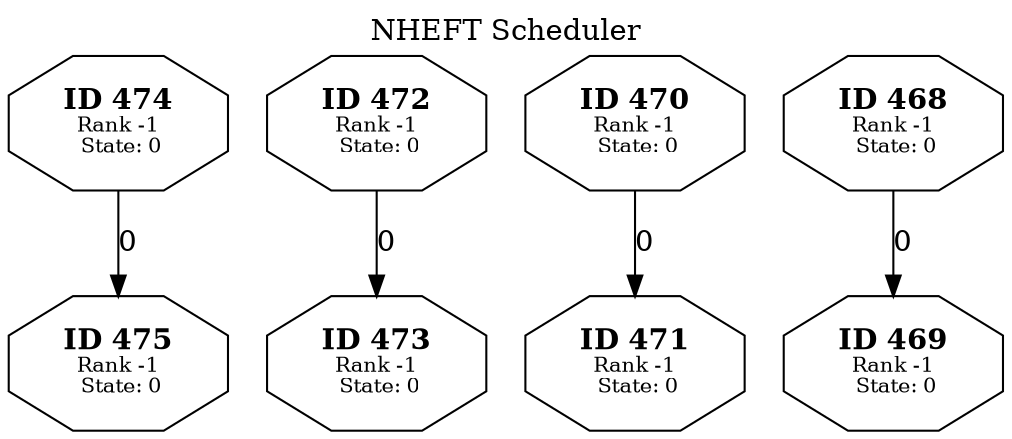 // Generated in NHEFTScheduler
digraph TargetTaskGraph {
  labelloc="t";
  label="NHEFT Scheduler";
  V475 [label=<<B>ID 475</B><BR /><FONT POINT-SIZE="10">Rank -1<BR /> State: 0</FONT>> shape=octagon];
  V474 [label=<<B>ID 474</B><BR /><FONT POINT-SIZE="10">Rank -1<BR /> State: 0</FONT>> shape=octagon];
  V474 -> V475 [color="black" label=<0>];
  V473 [label=<<B>ID 473</B><BR /><FONT POINT-SIZE="10">Rank -1<BR /> State: 0</FONT>> shape=octagon];
  V472 [label=<<B>ID 472</B><BR /><FONT POINT-SIZE="10">Rank -1<BR /> State: 0</FONT>> shape=octagon];
  V472 -> V473 [color="black" label=<0>];
  V471 [label=<<B>ID 471</B><BR /><FONT POINT-SIZE="10">Rank -1<BR /> State: 0</FONT>> shape=octagon];
  V470 [label=<<B>ID 470</B><BR /><FONT POINT-SIZE="10">Rank -1<BR /> State: 0</FONT>> shape=octagon];
  V470 -> V471 [color="black" label=<0>];
  V469 [label=<<B>ID 469</B><BR /><FONT POINT-SIZE="10">Rank -1<BR /> State: 0</FONT>> shape=octagon];
  V468 [label=<<B>ID 468</B><BR /><FONT POINT-SIZE="10">Rank -1<BR /> State: 0</FONT>> shape=octagon];
  V468 -> V469 [color="black" label=<0>];
}
